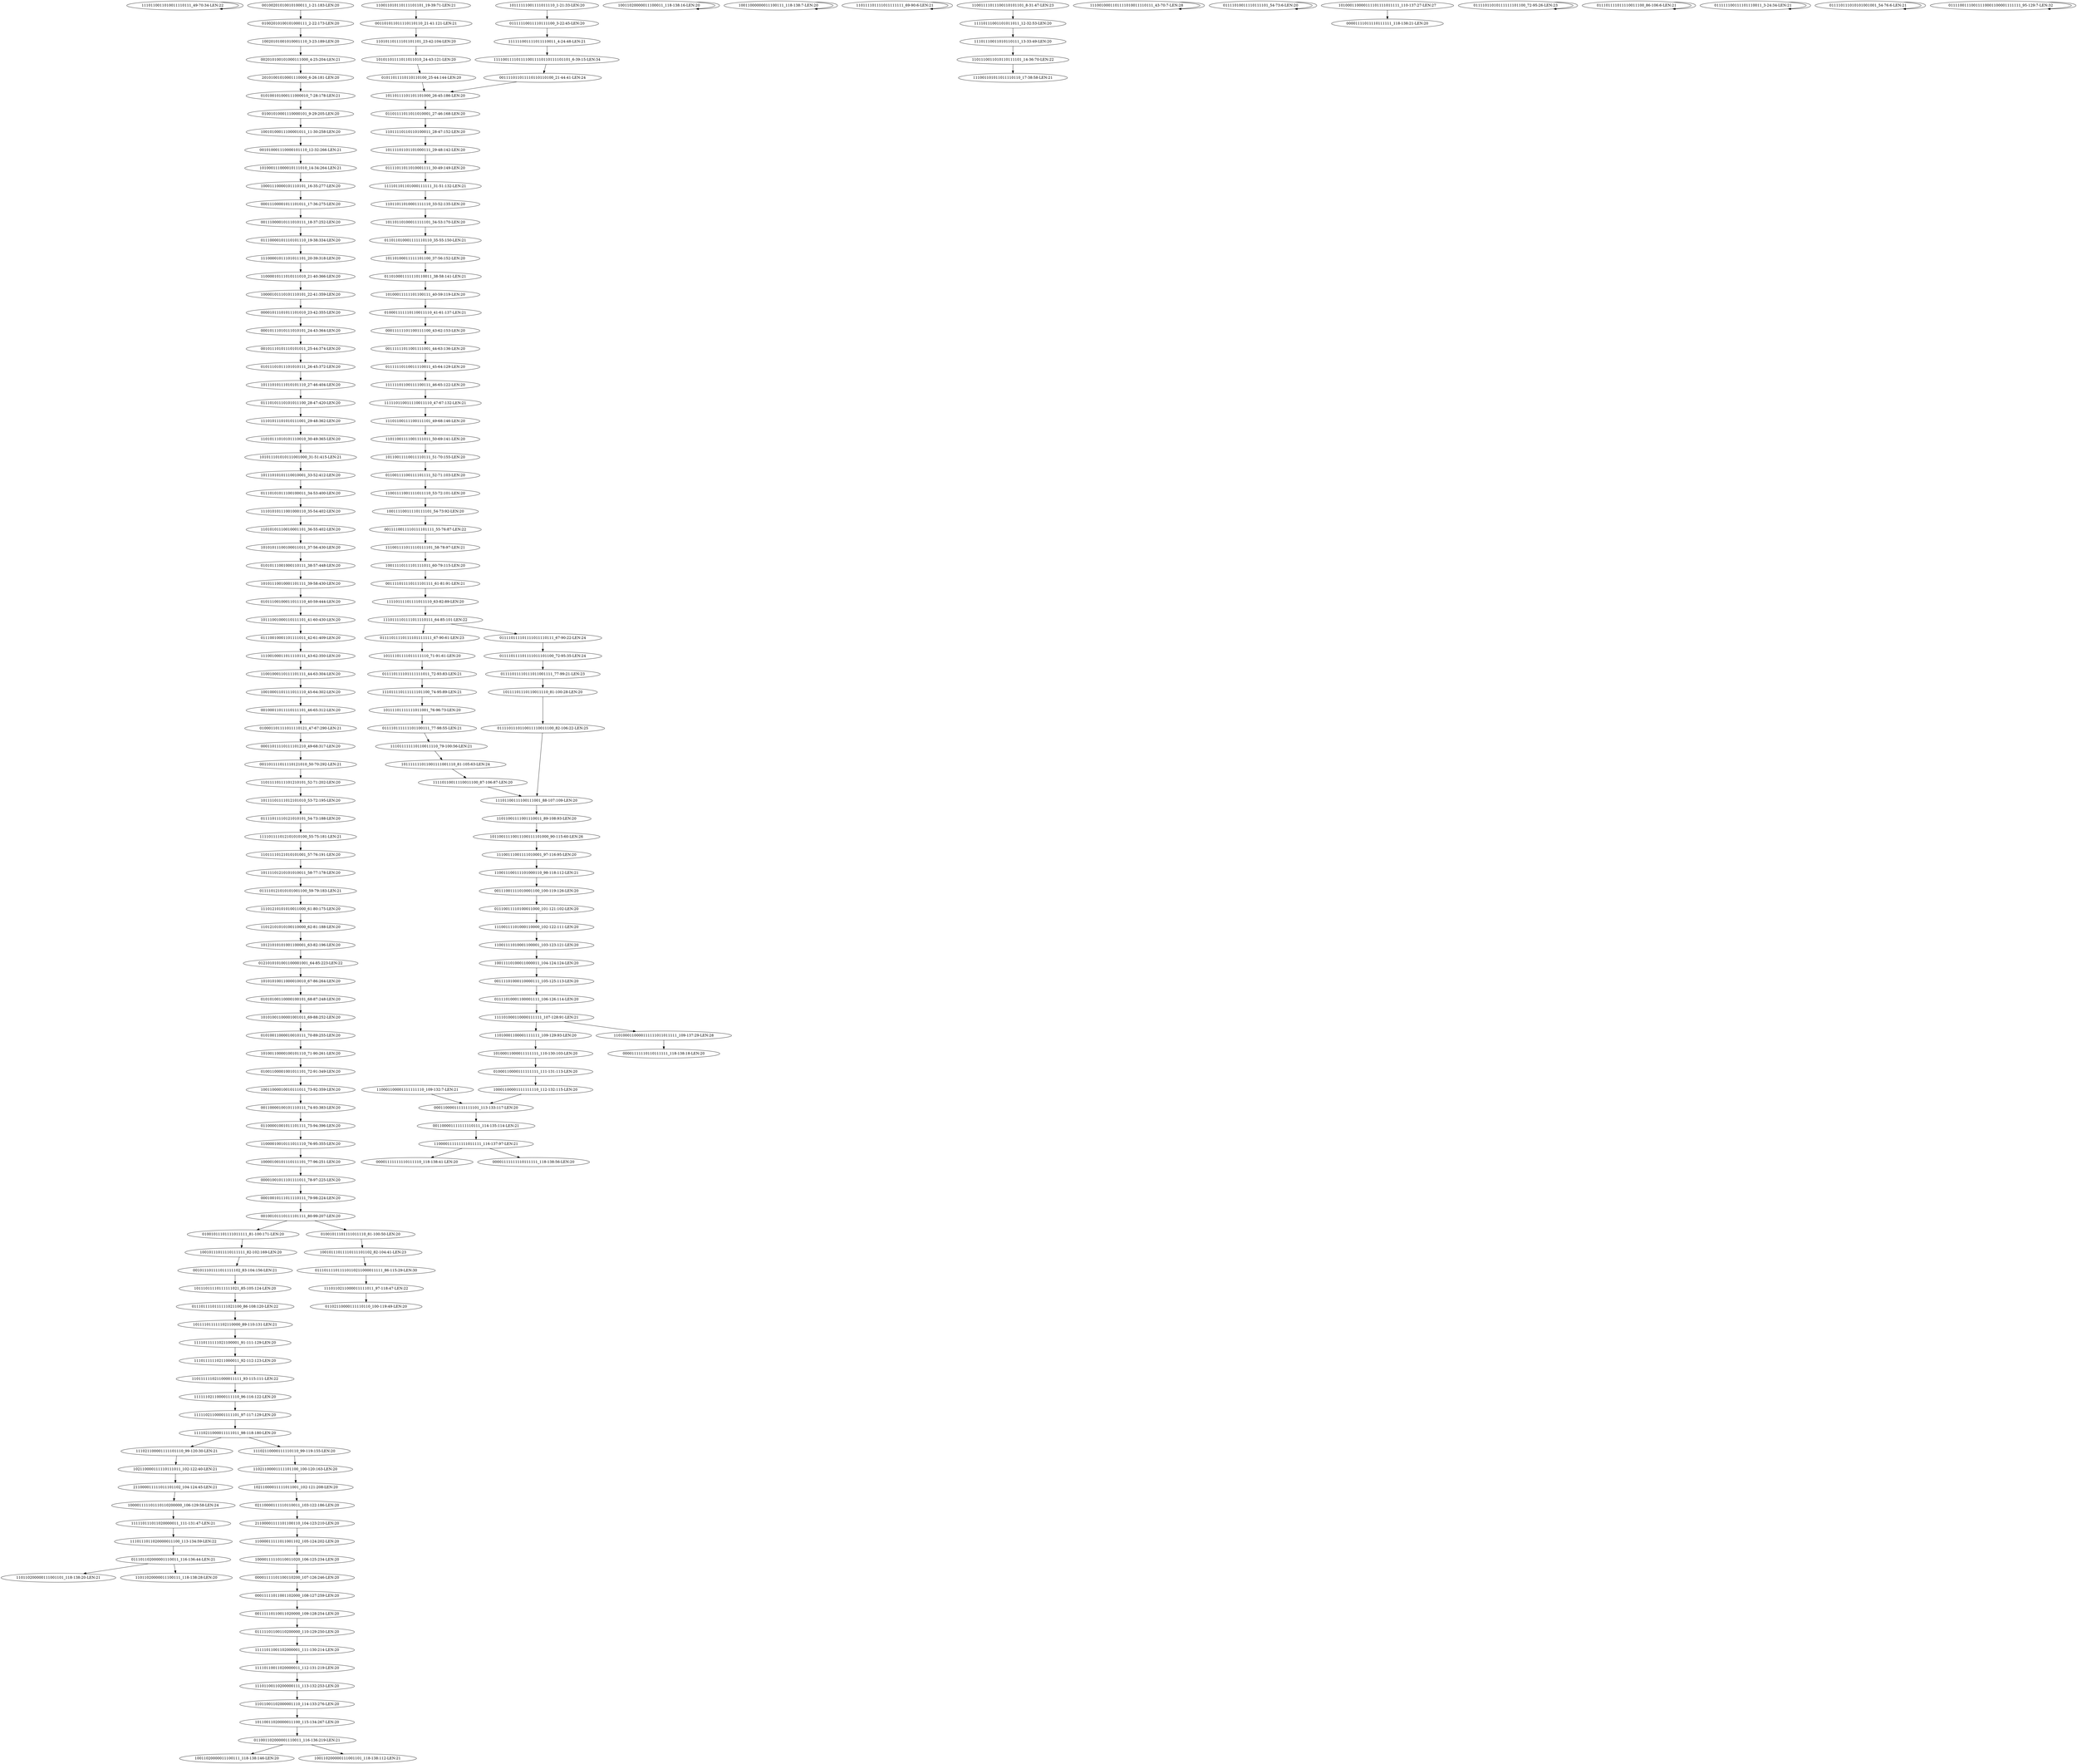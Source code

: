 digraph G {
    "1110110011010011110111_49-70:34-LEN:22" -> "1110110011010011110111_49-70:34-LEN:22";
    "10111010111010101110_27-46:404-LEN:20" -> "01110101110101011100_28-47:420-LEN:20";
    "101111011111102110000_89-110:131-LEN:21" -> "11110111111021100001_91-111:129-LEN:20";
    "00100101110111101111_80-99:207-LEN:20" -> "01001011101111011111_81-100:171-LEN:20";
    "00100101110111101111_80-99:207-LEN:20" -> "01001011101111011110_81-100:50-LEN:20";
    "10111101101101000111_29-48:142-LEN:20" -> "01111011011010001111_30-49:149-LEN:20";
    "11111102110000111110_96-116:122-LEN:20" -> "11111021100001111101_97-117:129-LEN:20";
    "00011100001011101011_17-36:275-LEN:20" -> "00111000010111010111_18-37:252-LEN:20";
    "01010111001000110111_38-57:448-LEN:20" -> "10101110010001101111_39-58:430-LEN:20";
    "111110111011020000011_111-131:47-LEN:21" -> "1110111011020000011100_113-134:59-LEN:22";
    "10101110010001101111_39-58:430-LEN:20" -> "01011100100011011110_40-59:444-LEN:20";
    "00011111011001102000_108-127:259-LEN:20" -> "00111110110011020000_109-128:254-LEN:20";
    "10011020000011100011_118-138:16-LEN:20" -> "10011020000011100011_118-138:16-LEN:20";
    "10011000010010111011_73-92:359-LEN:20" -> "00110000100101110111_74-93:383-LEN:20";
    "11110111101111011110_63-82:89-LEN:20" -> "1110111101111011110111_64-85:101-LEN:22";
    "11101111110211000011_92-112:123-LEN:20" -> "1101111110211000011111_93-115:111-LEN:22";
    "011110111111101100111_77-98:55-LEN:21" -> "111011111110110011110_79-100:56-LEN:21";
    "011110111101111111011_72-93:83-LEN:21" -> "111011110111111101100_74-95:89-LEN:21";
    "10011000000011100111_118-138:7-LEN:20" -> "10011000000011100111_118-138:7-LEN:20";
    "01001011101111011111_81-100:171-LEN:20" -> "10010111011110111111_82-102:169-LEN:20";
    "110111101111011111111_69-90:6-LEN:21" -> "110111101111011111111_69-90:6-LEN:21";
    "11000010111010111010_21-40:366-LEN:20" -> "10000101110101110101_22-41:359-LEN:20";
    "11021100001111101100_100-120:163-LEN:20" -> "10211000011111011001_102-121:208-LEN:20";
    "11101011101010111001_29-48:362-LEN:20" -> "11010111010101110010_30-49:365-LEN:20";
    "11001111011100110101101_8-31:47-LEN:23" -> "11110111001101011011_12-32:53-LEN:20";
    "01110000101110101110_19-38:334-LEN:20" -> "11100001011101011101_20-39:318-LEN:20";
    "00001011101011101010_23-42:355-LEN:20" -> "00010111010111010101_24-43:364-LEN:20";
    "1110010001101111010011110111_43-70:7-LEN:28" -> "1110010001101111010011110111_43-70:7-LEN:28";
    "01111011110111011001111_77-99:21-LEN:23" -> "10111101110110011110_81-100:28-LEN:20";
    "01000110000111111111_111-131:113-LEN:20" -> "10001100001111111110_112-132:115-LEN:20";
    "10100011111101100111_40-59:119-LEN:20" -> "010001111110110011110_41-61:137-LEN:21";
    "11010111010101110010_30-49:365-LEN:20" -> "101011101010111001000_31-51:415-LEN:21";
    "11000010010111011110_76-95:355-LEN:20" -> "10000100101110111101_77-96:251-LEN:20";
    "111001111011110111101_58-78:97-LEN:21" -> "10011110111101111011_60-79:115-LEN:20";
    "1110110211000011111011_97-118:47-LEN:22" -> "01102110000111110110_100-119:49-LEN:20";
    "01001100001001011101_72-91:349-LEN:20" -> "10011000010010111011_73-92:359-LEN:20";
    "11111021100001111101_97-117:129-LEN:20" -> "11110211000011111011_98-118:180-LEN:20";
    "10110011110011110111_51-70:155-LEN:20" -> "01100111100111101111_52-71:103-LEN:20";
    "01111011110111101111111_67-90:61-LEN:23" -> "10111101111011111110_71-91:61-LEN:20";
    "110000111111111011111_116-137:97-LEN:21" -> "00001111111110111110_118-138:41-LEN:20";
    "110000111111111011111_116-137:97-LEN:21" -> "00001111111110111111_118-138:56-LEN:20";
    "1101111110211000011111_93-115:111-LEN:22" -> "11111102110000111110_96-116:122-LEN:20";
    "10110111101101101000_26-45:186-LEN:20" -> "01101111011011010001_27-46:168-LEN:20";
    "11010110111101101101_23-42:104-LEN:20" -> "10101101111011011010_24-43:121-LEN:20";
    "00011111101100111100_43-62:153-LEN:20" -> "00111111011001111001_44-63:136-LEN:20";
    "10101101111011011010_24-43:121-LEN:20" -> "01011011110110110100_25-44:144-LEN:20";
    "11011011010001111110_33-52:135-LEN:20" -> "10110110100011111101_34-53:170-LEN:20";
    "01111010011110111101_54-73:6-LEN:20" -> "01111010011110111101_54-73:6-LEN:20";
    "111101000110000111111_107-128:91-LEN:21" -> "11010001100001111111_109-129:93-LEN:20";
    "111101000110000111111_107-128:91-LEN:21" -> "1101000110000111111011011111_109-137:29-LEN:28";
    "00111110110011020000_109-128:254-LEN:20" -> "01111101100110200000_110-129:250-LEN:20";
    "211000011111011101102_104-124:45-LEN:21" -> "100001111101110110200000_106-129:58-LEN:24";
    "11011001102000001110_114-133:276-LEN:20" -> "10110011020000011100_115-134:267-LEN:20";
    "00001001011101111011_78-97:225-LEN:20" -> "00010010111011110111_79-98:224-LEN:20";
    "10110011110011100111101000_90-115:60-LEN:26" -> "11100111001111010001_97-116:95-LEN:20";
    "101000110000111101111011111_110-137:27-LEN:27" -> "00001111011110111111_118-138:21-LEN:20";
    "11110110011020000011_112-131:219-LEN:20" -> "11101100110200000111_113-132:253-LEN:20";
    "10111001000110111101_41-60:430-LEN:20" -> "01110010001101111011_42-61:409-LEN:20";
    "01110011110100011000_101-121:102-LEN:20" -> "11100111101000110000_102-122:111-LEN:20";
    "10211000011111011001_102-121:208-LEN:20" -> "02110000111110110011_103-122:186-LEN:20";
    "1110111011020000011100_113-134:59-LEN:22" -> "011101102000001110011_116-136:44-LEN:21";
    "00111001111010001100_100-119:126-LEN:20" -> "01110011110100011000_101-121:102-LEN:20";
    "01111011011010001111_30-49:149-LEN:20" -> "111101101101000111111_31-51:132-LEN:21";
    "0111101110110011110011100_82-106:22-LEN:25" -> "11101100111100111001_88-107:109-LEN:20";
    "01100001001011101111_75-94:396-LEN:20" -> "11000010010111011110_76-95:355-LEN:20";
    "10111111001111011110_1-21:33-LEN:20" -> "01111110011110111100_3-22:45-LEN:20";
    "01111101100110200000_110-129:250-LEN:20" -> "11111011001102000001_111-130:214-LEN:20";
    "10111101111012101010_53-72:195-LEN:20" -> "01111011110121010101_54-73:188-LEN:20";
    "00111111011001111001_44-63:136-LEN:20" -> "01111110110011110011_45-64:129-LEN:20";
    "00111101000110000111_105-125:113-LEN:20" -> "01111010001100001111_106-126:114-LEN:20";
    "10010111011110111111_82-102:169-LEN:20" -> "001011101111011111102_83-104:156-LEN:21";
    "111021100001111101110_99-120:30-LEN:21" -> "102110000111110111011_102-122:40-LEN:21";
    "0011110011110111101111_55-76:87-LEN:22" -> "111001111011110111101_58-78:97-LEN:21";
    "001101111011110121010_50-70:292-LEN:21" -> "11011110111101210101_52-71:202-LEN:20";
    "10010111011110111101102_82-104:41-LEN:23" -> "011101111011110110211000011111_86-115:29-LEN:30";
    "21100001111101100110_104-123:210-LEN:20" -> "11000011111011001102_105-124:202-LEN:20";
    "11001111001111011110_53-72:101-LEN:20" -> "10011110011110111101_54-73:92-LEN:20";
    "001111011110111101111_61-81:91-LEN:21" -> "11110111101111011110_63-82:89-LEN:20";
    "110011100111101000110_98-118:112-LEN:21" -> "00111001111010001100_100-119:126-LEN:20";
    "01010100110000100101_68-87:248-LEN:20" -> "10101001100001001011_69-88:252-LEN:20";
    "20101001010001110000_6-26:181-LEN:20" -> "010100101000111000010_7-28:178-LEN:21";
    "002010100101000111000_4-25:204-LEN:21" -> "20101001010001110000_6-26:181-LEN:20";
    "11011001111001111011_50-69:141-LEN:20" -> "10110011110011110111_51-70:155-LEN:20";
    "11110111001101011011_12-32:53-LEN:20" -> "11101110011010110111_13-33:49-LEN:20";
    "01011011110110110100_25-44:144-LEN:20" -> "10110111101101101000_26-45:186-LEN:20";
    "11102110000111110110_99-119:155-LEN:20" -> "11021100001111101100_100-120:163-LEN:20";
    "11010001100001111111_109-129:93-LEN:20" -> "10100011000011111111_110-130:103-LEN:20";
    "01111011010111111101100_72-95:26-LEN:23" -> "01111011010111111101100_72-95:26-LEN:23";
    "111111001111011110011_4-24:48-LEN:21" -> "1111001111011110011110110111101101_6-39:15-LEN:34";
    "11100100011011110111_43-62:350-LEN:20" -> "11001000110111101111_44-63:304-LEN:20";
    "11011110121010101001_57-76:191-LEN:20" -> "10111101210101010011_58-77:178-LEN:20";
    "11011001111001110011_89-108:93-LEN:20" -> "10110011110011100111101000_90-115:60-LEN:26";
    "01110101011100100011_34-53:400-LEN:20" -> "11101010111001000110_35-54:402-LEN:20";
    "00001111101100110200_107-126:246-LEN:20" -> "00011111011001102000_108-127:259-LEN:20";
    "10110110100011111101_34-53:170-LEN:20" -> "011011010001111110110_35-55:150-LEN:21";
    "11012101010100110000_62-81:188-LEN:20" -> "10121010101001100001_63-82:196-LEN:20";
    "00111000010111010111_18-37:252-LEN:20" -> "01110000101110101110_19-38:334-LEN:20";
    "11101100110200000111_113-132:253-LEN:20" -> "11011001102000001110_114-133:276-LEN:20";
    "11111011001102000001_111-130:214-LEN:20" -> "11110110011020000011_112-131:219-LEN:20";
    "10011110111101111011_60-79:115-LEN:20" -> "001111011110111101111_61-81:91-LEN:21";
    "01111010001100001111_106-126:114-LEN:20" -> "111101000110000111111_107-128:91-LEN:21";
    "10010001101111011110_45-64:302-LEN:20" -> "00100011011110111101_46-65:312-LEN:20";
    "011110111101111011110111_67-90:22-LEN:24" -> "011110111101111011101100_72-95:35-LEN:24";
    "011101111011110110211000011111_86-115:29-LEN:30" -> "1110110211000011111011_97-118:47-LEN:22";
    "02110000111110110011_103-122:186-LEN:20" -> "21100001111101100110_104-123:210-LEN:20";
    "11111101100111100111_46-65:122-LEN:20" -> "111110110011110011110_47-67:132-LEN:21";
    "11100111001111010001_97-116:95-LEN:20" -> "110011100111101000110_98-118:112-LEN:21";
    "10100110000100101110_71-90:261-LEN:20" -> "01001100001001011101_72-91:349-LEN:20";
    "10000100101110111101_77-96:251-LEN:20" -> "00001001011101111011_78-97:225-LEN:20";
    "00101110101110101011_25-44:374-LEN:20" -> "01011101011101010111_26-45:372-LEN:20";
    "110001100001111111110_109-132:7-LEN:21" -> "00011000011111111101_113-133:117-LEN:20";
    "001011101111011111102_83-104:156-LEN:21" -> "10111011110111111021_85-105:124-LEN:20";
    "011010001111110110011_38-58:141-LEN:21" -> "10100011111101100111_40-59:119-LEN:20";
    "0121010101001100001001_64-85:223-LEN:22" -> "10101010011000010010_67-86:264-LEN:20";
    "10111101210101010011_58-77:178-LEN:20" -> "011110121010101001100_59-79:183-LEN:21";
    "11101100111100111101_49-68:146-LEN:20" -> "11011001111001111011_50-69:141-LEN:20";
    "10111010101110010001_33-52:412-LEN:20" -> "01110101011100100011_34-53:400-LEN:20";
    "011101102000001110011_116-136:44-LEN:21" -> "110110200000111001101_118-138:20-LEN:21";
    "011101102000001110011_116-136:44-LEN:21" -> "11011020000011100111_118-138:28-LEN:20";
    "01111110110011110011_45-64:129-LEN:20" -> "11111101100111100111_46-65:122-LEN:20";
    "00011000011111111101_113-133:117-LEN:20" -> "001100001111111110111_114-135:114-LEN:21";
    "01001010001110000101_9-29:205-LEN:20" -> "10010100011100001011_11-30:258-LEN:20";
    "01011100100011011110_40-59:444-LEN:20" -> "10111001000110111101_41-60:430-LEN:20";
    "11011110111101210101_52-71:202-LEN:20" -> "10111101111012101010_53-72:195-LEN:20";
    "11101210101010011000_61-80:175-LEN:20" -> "11012101010100110000_62-81:188-LEN:20";
    "10111011110111111021_85-105:124-LEN:20" -> "0111011110111111021100_86-108:120-LEN:22";
    "11000011111011001102_105-124:202-LEN:20" -> "10000111110110011020_106-125:234-LEN:20";
    "01010011000010010111_70-89:255-LEN:20" -> "10100110000100101110_71-90:261-LEN:20";
    "10010100011100001011_11-30:258-LEN:20" -> "001010001110000101110_12-32:266-LEN:21";
    "010001111110110011110_41-61:137-LEN:21" -> "00011111101100111100_43-62:153-LEN:20";
    "11101100111100111001_88-107:109-LEN:20" -> "11011001111001110011_89-108:93-LEN:20";
    "001010001110000101110_12-32:266-LEN:21" -> "101000111000010111010_14-34:264-LEN:21";
    "00011011110111101210_49-68:317-LEN:20" -> "001101111011110121010_50-70:292-LEN:21";
    "10000101110101110101_22-41:359-LEN:20" -> "00001011101011101010_23-42:355-LEN:20";
    "11110110011110011100_87-106:87-LEN:20" -> "11101100111100111001_88-107:109-LEN:20";
    "10101011100100011011_37-56:430-LEN:20" -> "01010111001000110111_38-57:448-LEN:20";
    "111101101101000111111_31-51:132-LEN:21" -> "11011011010001111110_33-52:135-LEN:20";
    "01110101110101011100_28-47:420-LEN:20" -> "11101011101010111001_29-48:362-LEN:20";
    "10011110011110111101_54-73:92-LEN:20" -> "0011110011110111101111_55-76:87-LEN:22";
    "001100001111111110111_114-135:114-LEN:21" -> "110000111111111011111_116-137:97-LEN:21";
    "10001110000101110101_16-35:277-LEN:20" -> "00011100001011101011_17-36:275-LEN:20";
    "01002010100101000111_2-22:173-LEN:20" -> "10020101001010001110_3-23:189-LEN:20";
    "011101111011110011100_86-106:6-LEN:21" -> "011101111011110011100_86-106:6-LEN:21";
    "10020101001010001110_3-23:189-LEN:20" -> "002010100101000111000_4-25:204-LEN:21";
    "011111100111101110011_3-24:34-LEN:21" -> "011111100111101110011_3-24:34-LEN:21";
    "11101110011010110111_13-33:49-LEN:20" -> "1101110011010110111101_14-36:70-LEN:22";
    "111101111012101010100_55-75:181-LEN:21" -> "11011110121010101001_57-76:191-LEN:20";
    "10000111110110011020_106-125:234-LEN:20" -> "00001111101100110200_107-126:246-LEN:20";
    "101011101010111001000_31-51:415-LEN:21" -> "10111010101110010001_33-52:412-LEN:20";
    "101111111011001111001110_81-105:63-LEN:24" -> "11110110011110011100_87-106:87-LEN:20";
    "11010101110010001101_36-55:402-LEN:20" -> "10101011100100011011_37-56:430-LEN:20";
    "101000111000010111010_14-34:264-LEN:21" -> "10001110000101110101_16-35:277-LEN:20";
    "10121010101001100001_63-82:196-LEN:20" -> "0121010101001100001001_64-85:223-LEN:22";
    "11110211000011111011_98-118:180-LEN:20" -> "111021100001111101110_99-120:30-LEN:21";
    "11110211000011111011_98-118:180-LEN:20" -> "11102110000111110110_99-119:155-LEN:20";
    "11100111101000110000_102-122:111-LEN:20" -> "11001111010001100001_103-123:121-LEN:20";
    "011110111010101001001_54-76:6-LEN:21" -> "011110111010101001001_54-76:6-LEN:21";
    "11110111111021100001_91-111:129-LEN:20" -> "11101111110211000011_92-112:123-LEN:20";
    "01001011101111011110_81-100:50-LEN:20" -> "10010111011110111101102_82-104:41-LEN:23";
    "01101111011011010001_27-46:168-LEN:20" -> "11011110110110100011_28-47:152-LEN:20";
    "10110011020000011100_115-134:267-LEN:20" -> "011001102000001110011_116-136:219-LEN:21";
    "111110110011110011110_47-67:132-LEN:21" -> "11101100111100111101_49-68:146-LEN:20";
    "01011101011101010111_26-45:372-LEN:20" -> "10111010111010101110_27-46:404-LEN:20";
    "11001111010001100001_103-123:121-LEN:20" -> "10011110100011000011_104-124:124-LEN:20";
    "1101000110000111111011011111_109-137:29-LEN:28" -> "00001111110110111111_118-138:18-LEN:20";
    "102110000111110111011_102-122:40-LEN:21" -> "211000011111011101102_104-124:45-LEN:21";
    "10111101111011111110_71-91:61-LEN:20" -> "011110111101111111011_72-93:83-LEN:21";
    "1101110011010110111101_14-36:70-LEN:22" -> "111001101011011110110_17-38:58-LEN:21";
    "00010111010111010101_24-43:364-LEN:20" -> "00101110101110101011_25-44:374-LEN:20";
    "0111011110111111021100_86-108:120-LEN:22" -> "101111011111102110000_89-110:131-LEN:21";
    "01111001110011110001100001111111_95-129:7-LEN:32" -> "01111001110011110001100001111111_95-129:7-LEN:32";
    "10111101110110011110_81-100:28-LEN:20" -> "0111101110110011110011100_82-106:22-LEN:25";
    "11001000110111101111_44-63:304-LEN:20" -> "10010001101111011110_45-64:302-LEN:20";
    "10101001100001001011_69-88:252-LEN:20" -> "01010011000010010111_70-89:255-LEN:20";
    "00010010111011110111_79-98:224-LEN:20" -> "00100101110111101111_80-99:207-LEN:20";
    "100001111101110110200000_106-129:58-LEN:24" -> "111110111011020000011_111-131:47-LEN:21";
    "01111011110121010101_54-73:188-LEN:20" -> "111101111012101010100_55-75:181-LEN:21";
    "011001102000001110011_116-136:219-LEN:21" -> "10011020000011100111_118-138:146-LEN:20";
    "011001102000001110011_116-136:219-LEN:21" -> "100110200000111001101_118-138:112-LEN:21";
    "10100011000011111111_110-130:103-LEN:20" -> "01000110000111111111_111-131:113-LEN:20";
    "00110000100101110111_74-93:383-LEN:20" -> "01100001001011101111_75-94:396-LEN:20";
    "01110010001101111011_42-61:409-LEN:20" -> "11100100011011110111_43-62:350-LEN:20";
    "011110121010101001100_59-79:183-LEN:21" -> "11101210101010011000_61-80:175-LEN:20";
    "1110111101111011110111_64-85:101-LEN:22" -> "01111011110111101111111_67-90:61-LEN:23";
    "1110111101111011110111_64-85:101-LEN:22" -> "011110111101111011110111_67-90:22-LEN:24";
    "1111001111011110011110110111101101_6-39:15-LEN:34" -> "001111011011110110110100_21-44:41-LEN:24";
    "010100101000111000010_7-28:178-LEN:21" -> "01001010001110000101_9-29:205-LEN:20";
    "10101010011000010010_67-86:264-LEN:20" -> "01010100110000100101_68-87:248-LEN:20";
    "011011010001111110110_35-55:150-LEN:21" -> "10110100011111101100_37-56:152-LEN:20";
    "10011110100011000011_104-124:124-LEN:20" -> "00111101000110000111_105-125:113-LEN:20";
    "11100001011101011101_20-39:318-LEN:20" -> "11000010111010111010_21-40:366-LEN:20";
    "111011111110110011110_79-100:56-LEN:21" -> "101111111011001111001110_81-105:63-LEN:24";
    "00100201010010100011_1-21:183-LEN:20" -> "01002010100101000111_2-22:173-LEN:20";
    "010001101111011110121_47-67:290-LEN:21" -> "00011011110111101210_49-68:317-LEN:20";
    "01111110011110111100_3-22:45-LEN:20" -> "111111001111011110011_4-24:48-LEN:21";
    "001101011011110110110_21-41:121-LEN:21" -> "11010110111101101101_23-42:104-LEN:20";
    "01100111100111101111_52-71:103-LEN:20" -> "11001111001111011110_53-72:101-LEN:20";
    "11101010111001000110_35-54:402-LEN:20" -> "11010101110010001101_36-55:402-LEN:20";
    "10110100011111101100_37-56:152-LEN:20" -> "011010001111110110011_38-58:141-LEN:21";
    "10111101111111011001_76-96:73-LEN:20" -> "011110111111101100111_77-98:55-LEN:21";
    "011110111101111011101100_72-95:35-LEN:24" -> "01111011110111011001111_77-99:21-LEN:23";
    "110011010110111101101_19-39:71-LEN:21" -> "001101011011110110110_21-41:121-LEN:21";
    "001111011011110110110100_21-44:41-LEN:24" -> "10110111101101101000_26-45:186-LEN:20";
    "10001100001111111110_112-132:115-LEN:20" -> "00011000011111111101_113-133:117-LEN:20";
    "11011110110110100011_28-47:152-LEN:20" -> "10111101101101000111_29-48:142-LEN:20";
    "111011110111111101100_74-95:89-LEN:21" -> "10111101111111011001_76-96:73-LEN:20";
    "00100011011110111101_46-65:312-LEN:20" -> "010001101111011110121_47-67:290-LEN:21";
}
